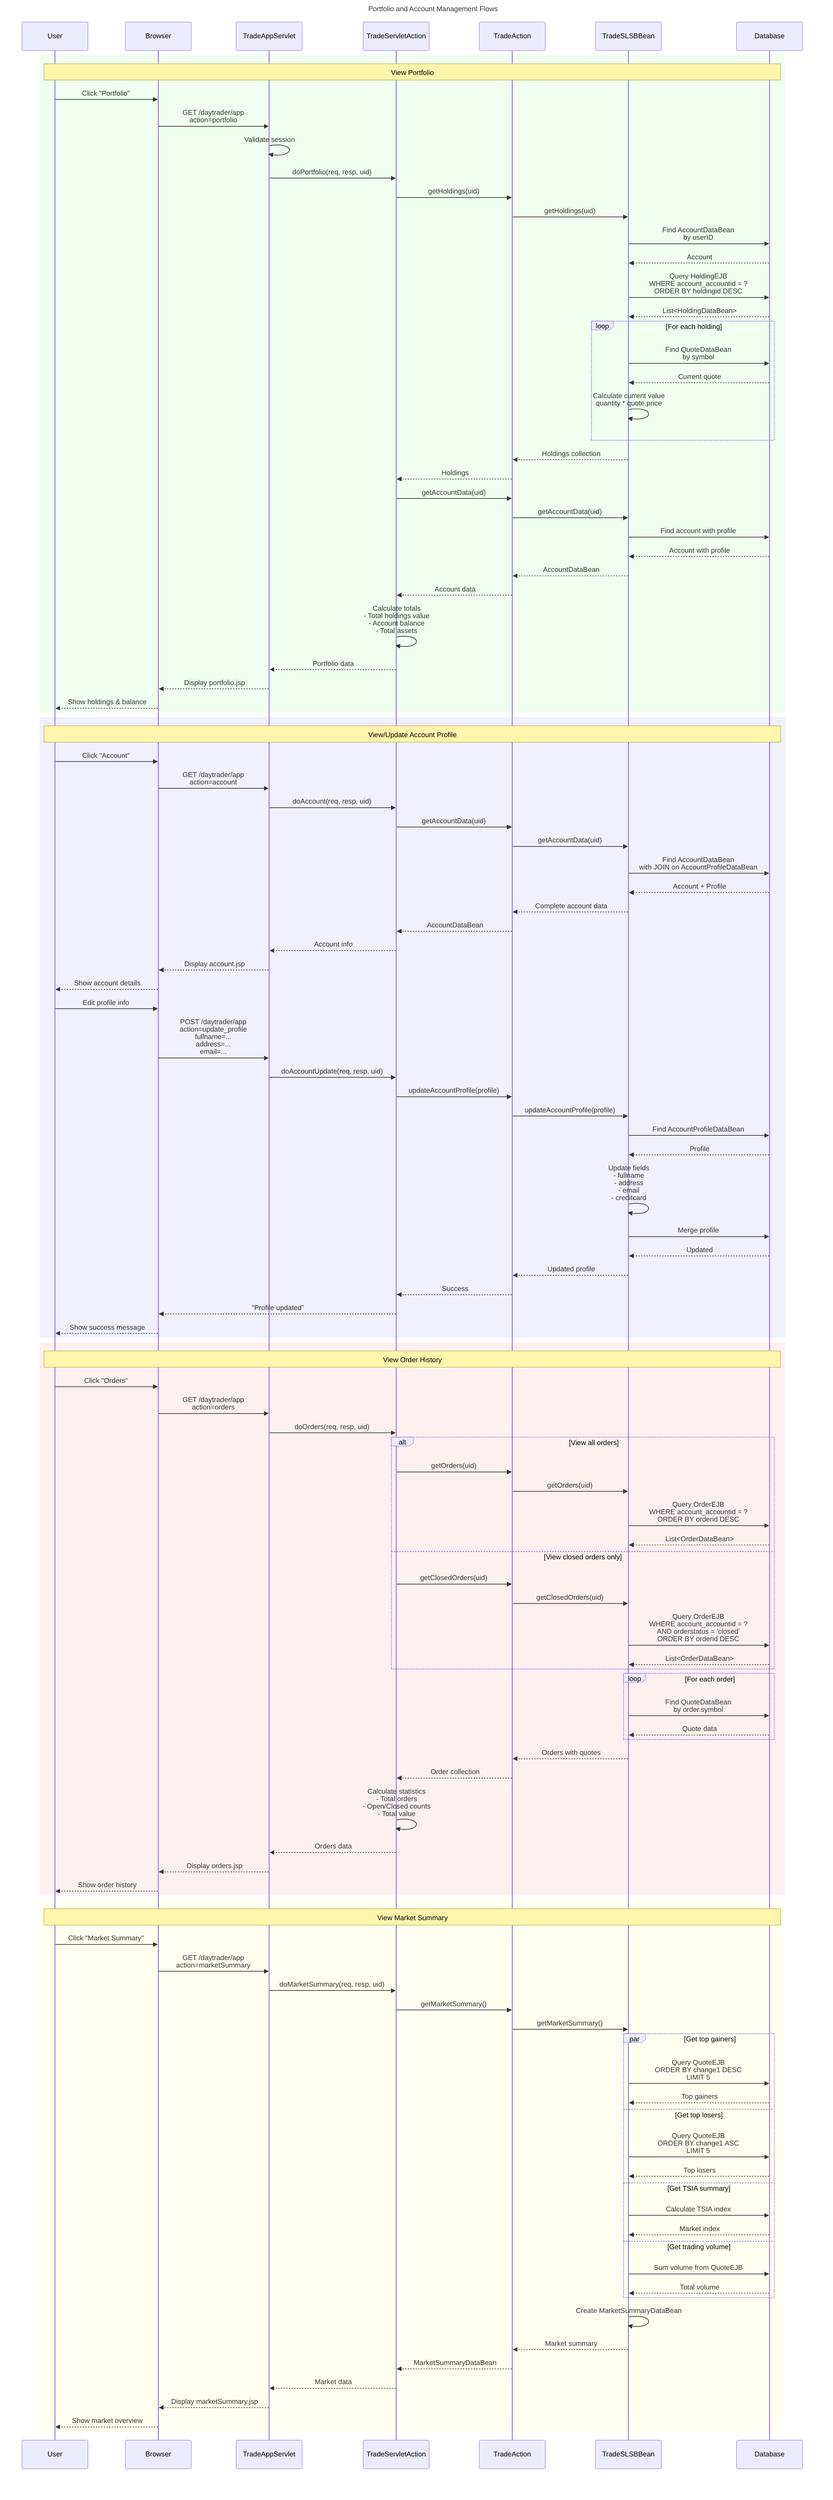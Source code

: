 sequenceDiagram
    title Portfolio and Account Management Flows
    
    participant User
    participant Browser
    participant Servlet as TradeAppServlet
    participant Action as TradeServletAction
    participant Trade as TradeAction
    participant SLSB as TradeSLSBBean
    participant DB as Database
    
    %% View Portfolio Flow
    rect rgb(240, 255, 240)
        Note over User,DB: View Portfolio
        
        User->>Browser: Click "Portfolio"
        Browser->>Servlet: GET /daytrader/app<br/>action=portfolio
        
        Servlet->>Servlet: Validate session
        Servlet->>Action: doPortfolio(req, resp, uid)
        
        Action->>Trade: getHoldings(uid)
        Trade->>SLSB: getHoldings(uid)
        
        %% Get account first
        SLSB->>DB: Find AccountDataBean<br/>by userID
        DB-->>SLSB: Account
        
        %% Get all holdings for account
        SLSB->>DB: Query HoldingEJB<br/>WHERE account_accountid = ?<br/>ORDER BY holdingid DESC
        DB-->>SLSB: List<HoldingDataBean>
        
        %% For each holding, get current quote
        loop For each holding
            SLSB->>DB: Find QuoteDataBean<br/>by symbol
            DB-->>SLSB: Current quote
            SLSB->>SLSB: Calculate current value<br/>quantity * quote.price
        end
        
        SLSB-->>Trade: Holdings collection
        Trade-->>Action: Holdings
        
        %% Also get account summary
        Action->>Trade: getAccountData(uid)
        Trade->>SLSB: getAccountData(uid)
        SLSB->>DB: Find account with profile
        DB-->>SLSB: Account with profile
        SLSB-->>Trade: AccountDataBean
        Trade-->>Action: Account data
        
        Action->>Action: Calculate totals<br/>- Total holdings value<br/>- Account balance<br/>- Total assets
        Action-->>Servlet: Portfolio data
        Servlet-->>Browser: Display portfolio.jsp
        Browser-->>User: Show holdings & balance
    end
    
    %% View Account Profile
    rect rgb(240, 240, 255)
        Note over User,DB: View/Update Account Profile
        
        User->>Browser: Click "Account"
        Browser->>Servlet: GET /daytrader/app<br/>action=account
        
        Servlet->>Action: doAccount(req, resp, uid)
        
        Action->>Trade: getAccountData(uid)
        Trade->>SLSB: getAccountData(uid)
        
        SLSB->>DB: Find AccountDataBean<br/>with JOIN on AccountProfileDataBean
        DB-->>SLSB: Account + Profile
        
        SLSB-->>Trade: Complete account data
        Trade-->>Action: AccountDataBean
        
        Action-->>Servlet: Account info
        Servlet-->>Browser: Display account.jsp
        Browser-->>User: Show account details
        
        %% Update Profile
        User->>Browser: Edit profile info
        Browser->>Servlet: POST /daytrader/app<br/>action=update_profile<br/>fullname=...<br/>address=...<br/>email=...
        
        Servlet->>Action: doAccountUpdate(req, resp, uid)
        Action->>Trade: updateAccountProfile(profile)
        Trade->>SLSB: updateAccountProfile(profile)
        
        SLSB->>DB: Find AccountProfileDataBean
        DB-->>SLSB: Profile
        
        SLSB->>SLSB: Update fields<br/>- fullname<br/>- address<br/>- email<br/>- creditcard
        SLSB->>DB: Merge profile
        DB-->>SLSB: Updated
        
        SLSB-->>Trade: Updated profile
        Trade-->>Action: Success
        Action-->>Browser: "Profile updated"
        Browser-->>User: Show success message
    end
    
    %% View Orders History
    rect rgb(255, 240, 240)
        Note over User,DB: View Order History
        
        User->>Browser: Click "Orders"
        Browser->>Servlet: GET /daytrader/app<br/>action=orders
        
        Servlet->>Action: doOrders(req, resp, uid)
        
        alt View all orders
            Action->>Trade: getOrders(uid)
            Trade->>SLSB: getOrders(uid)
            
            SLSB->>DB: Query OrderEJB<br/>WHERE account_accountid = ?<br/>ORDER BY orderid DESC
            DB-->>SLSB: List<OrderDataBean>
            
        else View closed orders only
            Action->>Trade: getClosedOrders(uid)
            Trade->>SLSB: getClosedOrders(uid)
            
            SLSB->>DB: Query OrderEJB<br/>WHERE account_accountid = ?<br/>AND orderstatus = 'closed'<br/>ORDER BY orderid DESC
            DB-->>SLSB: List<OrderDataBean>
        end
        
        %% Get quote for each order
        loop For each order
            SLSB->>DB: Find QuoteDataBean<br/>by order.symbol
            DB-->>SLSB: Quote data
        end
        
        SLSB-->>Trade: Orders with quotes
        Trade-->>Action: Order collection
        
        Action->>Action: Calculate statistics<br/>- Total orders<br/>- Open/Closed counts<br/>- Total value
        Action-->>Servlet: Orders data
        Servlet-->>Browser: Display orders.jsp
        Browser-->>User: Show order history
    end
    
    %% View Market Summary
    rect rgb(255, 255, 240)
        Note over User,DB: View Market Summary
        
        User->>Browser: Click "Market Summary"
        Browser->>Servlet: GET /daytrader/app<br/>action=marketSummary
        
        Servlet->>Action: doMarketSummary(req, resp, uid)
        
        Action->>Trade: getMarketSummary()
        Trade->>SLSB: getMarketSummary()
        
        par Get top gainers
            SLSB->>DB: Query QuoteEJB<br/>ORDER BY change1 DESC<br/>LIMIT 5
            DB-->>SLSB: Top gainers
        and Get top losers
            SLSB->>DB: Query QuoteEJB<br/>ORDER BY change1 ASC<br/>LIMIT 5
            DB-->>SLSB: Top losers
        and Get TSIA summary
            SLSB->>DB: Calculate TSIA index
            DB-->>SLSB: Market index
        and Get trading volume
            SLSB->>DB: Sum volume from QuoteEJB
            DB-->>SLSB: Total volume
        end
        
        SLSB->>SLSB: Create MarketSummaryDataBean
        SLSB-->>Trade: Market summary
        Trade-->>Action: MarketSummaryDataBean
        
        Action-->>Servlet: Market data
        Servlet-->>Browser: Display marketSummary.jsp
        Browser-->>User: Show market overview
    end